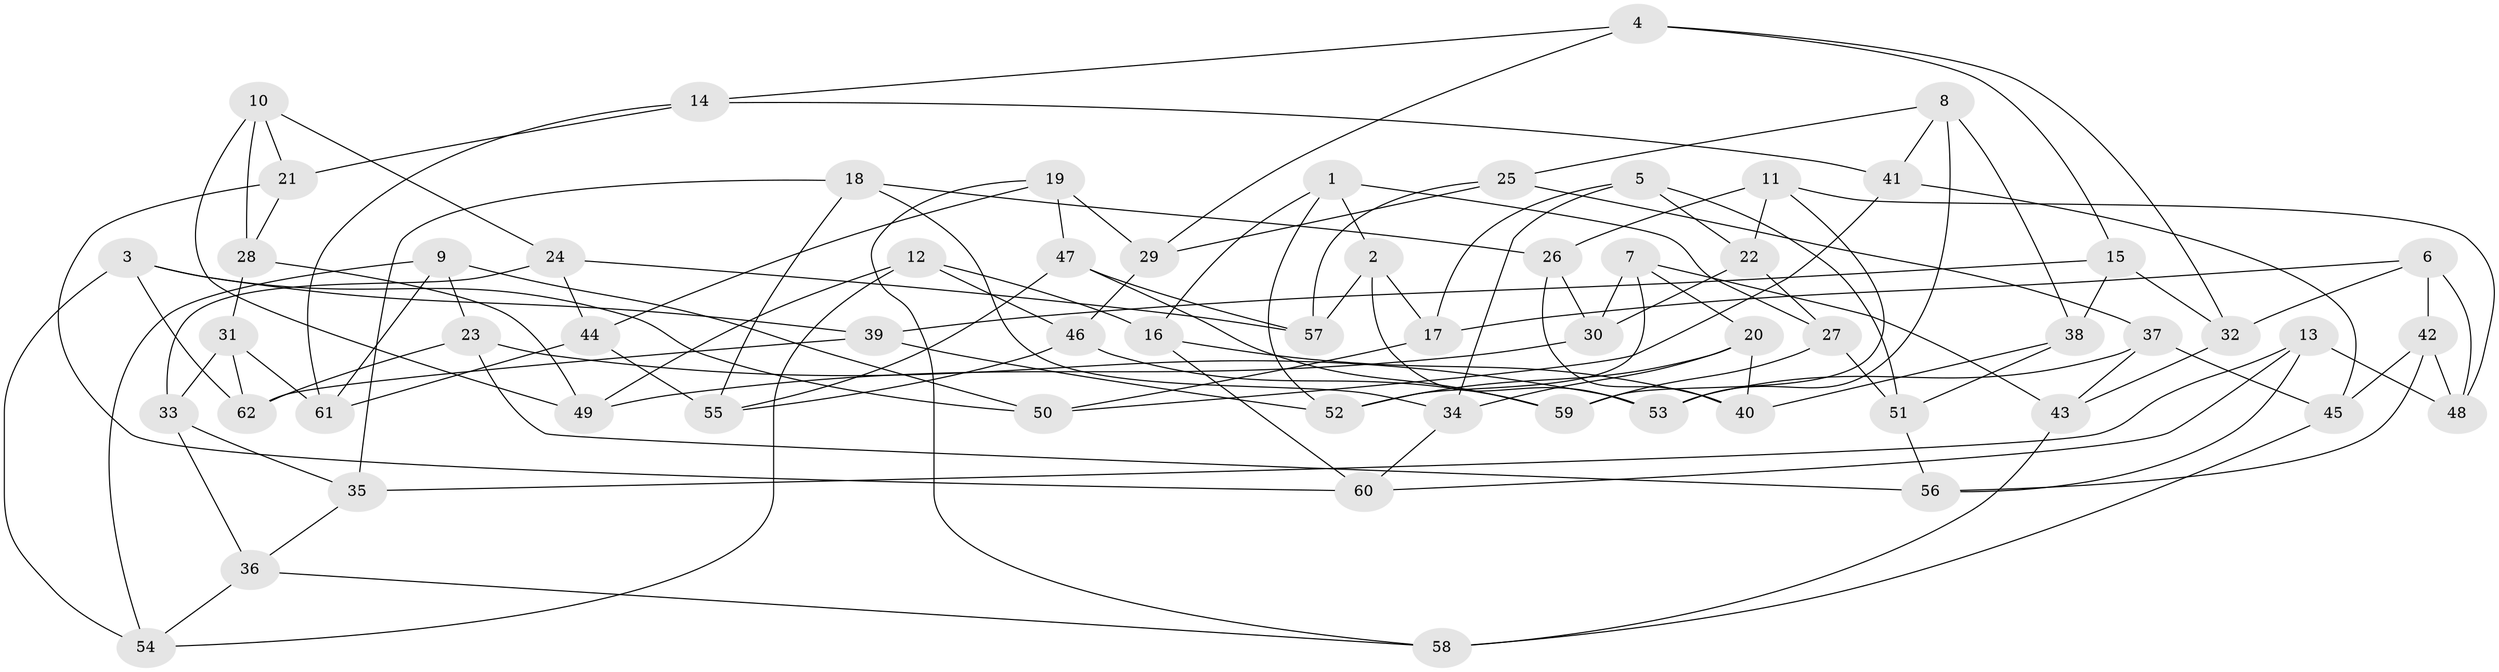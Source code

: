 // coarse degree distribution, {6: 0.5142857142857142, 5: 0.2571428571428571, 4: 0.2, 3: 0.02857142857142857}
// Generated by graph-tools (version 1.1) at 2025/24/03/03/25 07:24:29]
// undirected, 62 vertices, 124 edges
graph export_dot {
graph [start="1"]
  node [color=gray90,style=filled];
  1;
  2;
  3;
  4;
  5;
  6;
  7;
  8;
  9;
  10;
  11;
  12;
  13;
  14;
  15;
  16;
  17;
  18;
  19;
  20;
  21;
  22;
  23;
  24;
  25;
  26;
  27;
  28;
  29;
  30;
  31;
  32;
  33;
  34;
  35;
  36;
  37;
  38;
  39;
  40;
  41;
  42;
  43;
  44;
  45;
  46;
  47;
  48;
  49;
  50;
  51;
  52;
  53;
  54;
  55;
  56;
  57;
  58;
  59;
  60;
  61;
  62;
  1 -- 2;
  1 -- 52;
  1 -- 27;
  1 -- 16;
  2 -- 17;
  2 -- 57;
  2 -- 53;
  3 -- 54;
  3 -- 50;
  3 -- 39;
  3 -- 62;
  4 -- 14;
  4 -- 29;
  4 -- 32;
  4 -- 15;
  5 -- 22;
  5 -- 51;
  5 -- 34;
  5 -- 17;
  6 -- 48;
  6 -- 17;
  6 -- 32;
  6 -- 42;
  7 -- 43;
  7 -- 30;
  7 -- 52;
  7 -- 20;
  8 -- 53;
  8 -- 38;
  8 -- 25;
  8 -- 41;
  9 -- 23;
  9 -- 61;
  9 -- 50;
  9 -- 54;
  10 -- 21;
  10 -- 24;
  10 -- 49;
  10 -- 28;
  11 -- 22;
  11 -- 48;
  11 -- 59;
  11 -- 26;
  12 -- 49;
  12 -- 46;
  12 -- 16;
  12 -- 54;
  13 -- 48;
  13 -- 60;
  13 -- 35;
  13 -- 56;
  14 -- 41;
  14 -- 61;
  14 -- 21;
  15 -- 38;
  15 -- 32;
  15 -- 39;
  16 -- 40;
  16 -- 60;
  17 -- 50;
  18 -- 26;
  18 -- 34;
  18 -- 35;
  18 -- 55;
  19 -- 29;
  19 -- 47;
  19 -- 44;
  19 -- 58;
  20 -- 52;
  20 -- 34;
  20 -- 40;
  21 -- 60;
  21 -- 28;
  22 -- 27;
  22 -- 30;
  23 -- 56;
  23 -- 62;
  23 -- 53;
  24 -- 44;
  24 -- 33;
  24 -- 57;
  25 -- 37;
  25 -- 57;
  25 -- 29;
  26 -- 30;
  26 -- 40;
  27 -- 51;
  27 -- 59;
  28 -- 31;
  28 -- 49;
  29 -- 46;
  30 -- 49;
  31 -- 61;
  31 -- 33;
  31 -- 62;
  32 -- 43;
  33 -- 36;
  33 -- 35;
  34 -- 60;
  35 -- 36;
  36 -- 54;
  36 -- 58;
  37 -- 45;
  37 -- 43;
  37 -- 53;
  38 -- 40;
  38 -- 51;
  39 -- 62;
  39 -- 52;
  41 -- 45;
  41 -- 50;
  42 -- 56;
  42 -- 45;
  42 -- 48;
  43 -- 58;
  44 -- 61;
  44 -- 55;
  45 -- 58;
  46 -- 59;
  46 -- 55;
  47 -- 57;
  47 -- 55;
  47 -- 59;
  51 -- 56;
}
